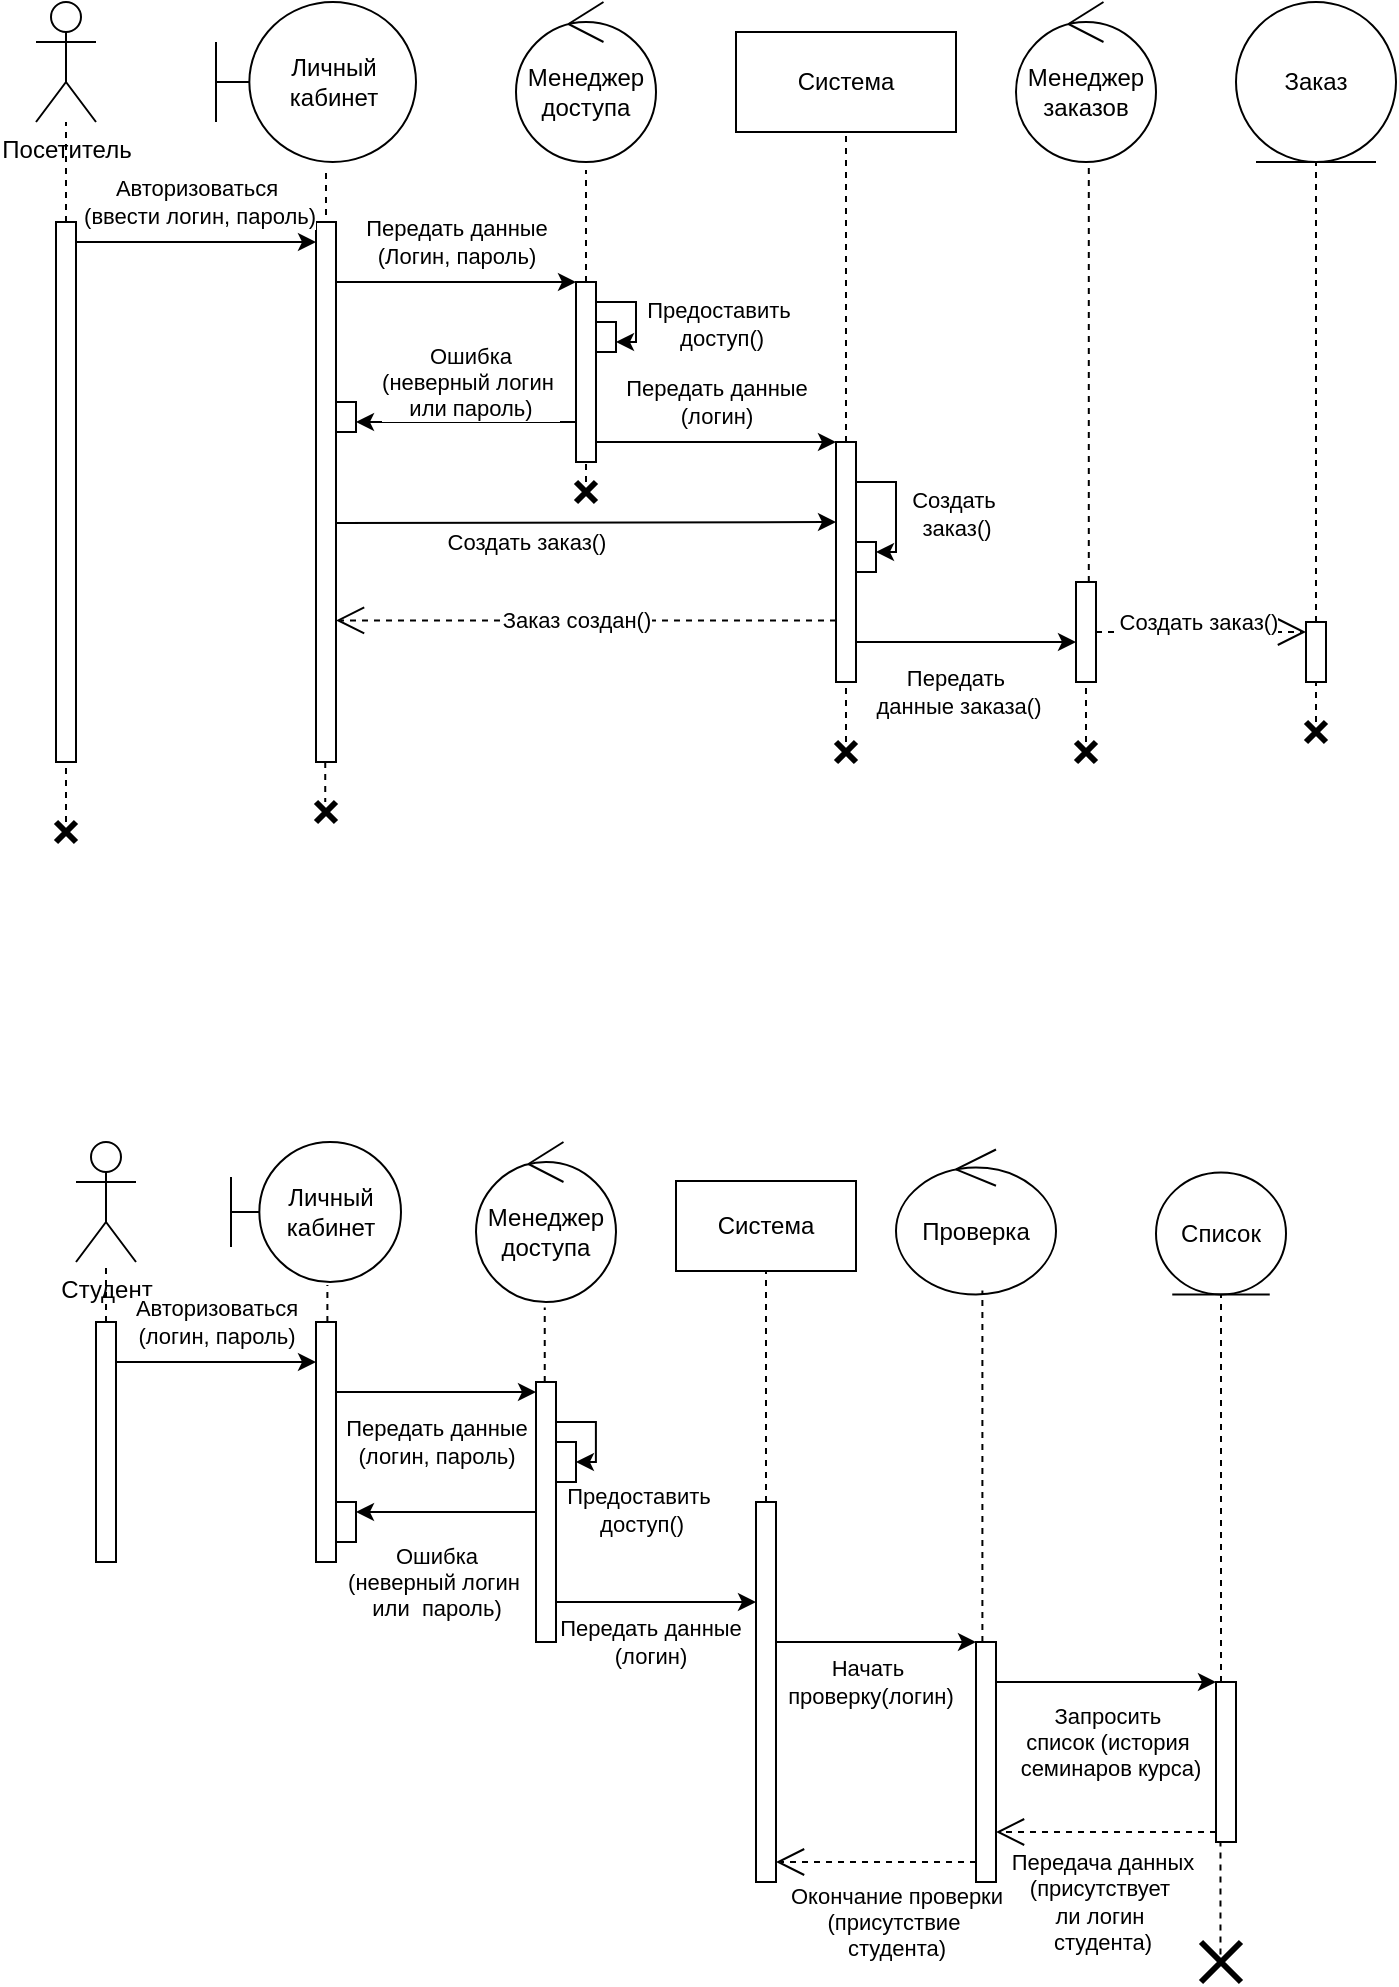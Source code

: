<mxfile version="26.2.7">
  <diagram name="Страница — 1" id="RZIKWlxFGIqXArujWwcm">
    <mxGraphModel dx="1282" dy="598" grid="1" gridSize="10" guides="1" tooltips="1" connect="1" arrows="1" fold="1" page="1" pageScale="1" pageWidth="827" pageHeight="1169" math="0" shadow="0">
      <root>
        <mxCell id="0" />
        <mxCell id="1" parent="0" />
        <mxCell id="fiNiH6XZ2JWNiwSGFFQN-1" value="Посетитель" style="shape=umlActor;verticalLabelPosition=bottom;verticalAlign=top;html=1;outlineConnect=0;" parent="1" vertex="1">
          <mxGeometry x="90" y="80" width="30" height="60" as="geometry" />
        </mxCell>
        <mxCell id="fiNiH6XZ2JWNiwSGFFQN-2" value="Личный кабинет" style="shape=umlBoundary;whiteSpace=wrap;html=1;" parent="1" vertex="1">
          <mxGeometry x="180" y="80" width="100" height="80" as="geometry" />
        </mxCell>
        <mxCell id="fiNiH6XZ2JWNiwSGFFQN-3" value="Менеджер заказов" style="ellipse;shape=umlControl;whiteSpace=wrap;html=1;" parent="1" vertex="1">
          <mxGeometry x="580" y="80" width="70" height="80" as="geometry" />
        </mxCell>
        <mxCell id="fiNiH6XZ2JWNiwSGFFQN-4" value="Система" style="html=1;whiteSpace=wrap;" parent="1" vertex="1">
          <mxGeometry x="440" y="95" width="110" height="50" as="geometry" />
        </mxCell>
        <mxCell id="fiNiH6XZ2JWNiwSGFFQN-5" value="Менеджер доступа" style="ellipse;shape=umlControl;whiteSpace=wrap;html=1;" parent="1" vertex="1">
          <mxGeometry x="330" y="80" width="70" height="80" as="geometry" />
        </mxCell>
        <mxCell id="fiNiH6XZ2JWNiwSGFFQN-6" value="Заказ" style="ellipse;shape=umlEntity;whiteSpace=wrap;html=1;" parent="1" vertex="1">
          <mxGeometry x="690" y="80" width="80" height="80" as="geometry" />
        </mxCell>
        <mxCell id="fiNiH6XZ2JWNiwSGFFQN-7" value="" style="html=1;points=[[0,0,0,0,5],[0,1,0,0,-5],[1,0,0,0,5],[1,1,0,0,-5]];perimeter=orthogonalPerimeter;outlineConnect=0;targetShapes=umlLifeline;portConstraint=eastwest;newEdgeStyle={&quot;curved&quot;:0,&quot;rounded&quot;:0};" parent="1" vertex="1">
          <mxGeometry x="100" y="190" width="10" height="270" as="geometry" />
        </mxCell>
        <mxCell id="fiNiH6XZ2JWNiwSGFFQN-8" value="" style="endArrow=none;dashed=1;html=1;rounded=0;" parent="1" source="fiNiH6XZ2JWNiwSGFFQN-7" target="fiNiH6XZ2JWNiwSGFFQN-1" edge="1">
          <mxGeometry width="50" height="50" relative="1" as="geometry">
            <mxPoint x="150" y="290" as="sourcePoint" />
            <mxPoint x="200" y="240" as="targetPoint" />
          </mxGeometry>
        </mxCell>
        <mxCell id="fiNiH6XZ2JWNiwSGFFQN-9" value="" style="html=1;points=[[0,0,0,0,5],[0,1,0,0,-5],[1,0,0,0,5],[1,1,0,0,-5]];perimeter=orthogonalPerimeter;outlineConnect=0;targetShapes=umlLifeline;portConstraint=eastwest;newEdgeStyle={&quot;curved&quot;:0,&quot;rounded&quot;:0};" parent="1" vertex="1">
          <mxGeometry x="230" y="190" width="10" height="270" as="geometry" />
        </mxCell>
        <mxCell id="fiNiH6XZ2JWNiwSGFFQN-10" value="" style="endArrow=none;dashed=1;html=1;rounded=0;entryX=0.55;entryY=1.038;entryDx=0;entryDy=0;entryPerimeter=0;exitX=0.5;exitY=-0.013;exitDx=0;exitDy=0;exitPerimeter=0;" parent="1" source="fiNiH6XZ2JWNiwSGFFQN-9" target="fiNiH6XZ2JWNiwSGFFQN-2" edge="1">
          <mxGeometry width="50" height="50" relative="1" as="geometry">
            <mxPoint x="115" y="200" as="sourcePoint" />
            <mxPoint x="115" y="150" as="targetPoint" />
          </mxGeometry>
        </mxCell>
        <mxCell id="fiNiH6XZ2JWNiwSGFFQN-11" value="" style="endArrow=classic;html=1;rounded=0;exitX=1;exitY=0;exitDx=0;exitDy=5;exitPerimeter=0;" parent="1" edge="1">
          <mxGeometry width="50" height="50" relative="1" as="geometry">
            <mxPoint x="110" y="200" as="sourcePoint" />
            <mxPoint x="230" y="200" as="targetPoint" />
          </mxGeometry>
        </mxCell>
        <mxCell id="fiNiH6XZ2JWNiwSGFFQN-12" value="Авторизоваться&lt;div&gt;&amp;nbsp;(ввести логин, пароль)&lt;/div&gt;" style="edgeLabel;html=1;align=center;verticalAlign=middle;resizable=0;points=[];" parent="fiNiH6XZ2JWNiwSGFFQN-11" vertex="1" connectable="0">
          <mxGeometry x="0.317" y="-3" relative="1" as="geometry">
            <mxPoint x="-19" y="-23" as="offset" />
          </mxGeometry>
        </mxCell>
        <mxCell id="fiNiH6XZ2JWNiwSGFFQN-19" value="" style="edgeStyle=orthogonalEdgeStyle;rounded=0;orthogonalLoop=1;jettySize=auto;html=1;curved=0;" parent="1" source="fiNiH6XZ2JWNiwSGFFQN-13" target="fiNiH6XZ2JWNiwSGFFQN-18" edge="1">
          <mxGeometry relative="1" as="geometry">
            <Array as="points">
              <mxPoint x="390" y="230" />
              <mxPoint x="390" y="250" />
            </Array>
          </mxGeometry>
        </mxCell>
        <mxCell id="fiNiH6XZ2JWNiwSGFFQN-21" value="Предоставить&lt;div&gt;&amp;nbsp;доступ()&lt;/div&gt;" style="edgeLabel;html=1;align=center;verticalAlign=middle;resizable=0;points=[];" parent="fiNiH6XZ2JWNiwSGFFQN-19" vertex="1" connectable="0">
          <mxGeometry x="-0.213" y="-1" relative="1" as="geometry">
            <mxPoint x="41" y="10" as="offset" />
          </mxGeometry>
        </mxCell>
        <mxCell id="fiNiH6XZ2JWNiwSGFFQN-13" value="" style="html=1;points=[[0,0,0,0,5],[0,1,0,0,-5],[1,0,0,0,5],[1,1,0,0,-5]];perimeter=orthogonalPerimeter;outlineConnect=0;targetShapes=umlLifeline;portConstraint=eastwest;newEdgeStyle={&quot;curved&quot;:0,&quot;rounded&quot;:0};" parent="1" vertex="1">
          <mxGeometry x="360" y="220" width="10" height="90" as="geometry" />
        </mxCell>
        <mxCell id="fiNiH6XZ2JWNiwSGFFQN-14" value="" style="endArrow=none;dashed=1;html=1;rounded=0;" parent="1" source="fiNiH6XZ2JWNiwSGFFQN-13" edge="1">
          <mxGeometry width="50" height="50" relative="1" as="geometry">
            <mxPoint x="245" y="200" as="sourcePoint" />
            <mxPoint x="365" y="164" as="targetPoint" />
          </mxGeometry>
        </mxCell>
        <mxCell id="fiNiH6XZ2JWNiwSGFFQN-15" value="" style="endArrow=classic;html=1;rounded=0;exitX=1;exitY=0;exitDx=0;exitDy=5;exitPerimeter=0;" parent="1" edge="1">
          <mxGeometry width="50" height="50" relative="1" as="geometry">
            <mxPoint x="240" y="220" as="sourcePoint" />
            <mxPoint x="360" y="220" as="targetPoint" />
          </mxGeometry>
        </mxCell>
        <mxCell id="fiNiH6XZ2JWNiwSGFFQN-16" value="Передать данные&lt;div&gt;(Логин, пароль)&lt;/div&gt;" style="edgeLabel;html=1;align=center;verticalAlign=middle;resizable=0;points=[];" parent="fiNiH6XZ2JWNiwSGFFQN-15" vertex="1" connectable="0">
          <mxGeometry x="0.317" y="-3" relative="1" as="geometry">
            <mxPoint x="-19" y="-23" as="offset" />
          </mxGeometry>
        </mxCell>
        <mxCell id="fiNiH6XZ2JWNiwSGFFQN-18" value="" style="html=1;points=[[0,0,0,0,5],[0,1,0,0,-5],[1,0,0,0,5],[1,1,0,0,-5]];perimeter=orthogonalPerimeter;outlineConnect=0;targetShapes=umlLifeline;portConstraint=eastwest;newEdgeStyle={&quot;curved&quot;:0,&quot;rounded&quot;:0};" parent="1" vertex="1">
          <mxGeometry x="370" y="240" width="10" height="15" as="geometry" />
        </mxCell>
        <mxCell id="fiNiH6XZ2JWNiwSGFFQN-22" value="" style="endArrow=classic;html=1;rounded=0;entryX=1;entryY=1;entryDx=0;entryDy=-5;entryPerimeter=0;" parent="1" edge="1">
          <mxGeometry width="50" height="50" relative="1" as="geometry">
            <mxPoint x="360.0" y="290.0" as="sourcePoint" />
            <mxPoint x="250.0" y="290.0" as="targetPoint" />
          </mxGeometry>
        </mxCell>
        <mxCell id="fiNiH6XZ2JWNiwSGFFQN-23" value="Ошибка&lt;div&gt;(неверный логин&amp;nbsp;&lt;/div&gt;&lt;div&gt;или пароль)&lt;/div&gt;" style="edgeLabel;html=1;align=center;verticalAlign=middle;resizable=0;points=[];" parent="fiNiH6XZ2JWNiwSGFFQN-22" vertex="1" connectable="0">
          <mxGeometry x="0.317" y="-3" relative="1" as="geometry">
            <mxPoint x="19" y="-17" as="offset" />
          </mxGeometry>
        </mxCell>
        <mxCell id="fiNiH6XZ2JWNiwSGFFQN-24" value="" style="html=1;points=[[0,0,0,0,5],[0,1,0,0,-5],[1,0,0,0,5],[1,1,0,0,-5]];perimeter=orthogonalPerimeter;outlineConnect=0;targetShapes=umlLifeline;portConstraint=eastwest;newEdgeStyle={&quot;curved&quot;:0,&quot;rounded&quot;:0};" parent="1" vertex="1">
          <mxGeometry x="240" y="280" width="10" height="15" as="geometry" />
        </mxCell>
        <mxCell id="fiNiH6XZ2JWNiwSGFFQN-26" value="" style="endArrow=none;dashed=1;html=1;rounded=0;entryX=0.5;entryY=1;entryDx=0;entryDy=0;" parent="1" source="fiNiH6XZ2JWNiwSGFFQN-27" target="fiNiH6XZ2JWNiwSGFFQN-4" edge="1">
          <mxGeometry width="50" height="50" relative="1" as="geometry">
            <mxPoint x="495" y="280" as="sourcePoint" />
            <mxPoint x="375" y="174" as="targetPoint" />
          </mxGeometry>
        </mxCell>
        <mxCell id="fiNiH6XZ2JWNiwSGFFQN-27" value="" style="html=1;points=[[0,0,0,0,5],[0,1,0,0,-5],[1,0,0,0,5],[1,1,0,0,-5]];perimeter=orthogonalPerimeter;outlineConnect=0;targetShapes=umlLifeline;portConstraint=eastwest;newEdgeStyle={&quot;curved&quot;:0,&quot;rounded&quot;:0};" parent="1" vertex="1">
          <mxGeometry x="490" y="300" width="10" height="120" as="geometry" />
        </mxCell>
        <mxCell id="fiNiH6XZ2JWNiwSGFFQN-28" value="" style="endArrow=open;dashed=1;endFill=0;endSize=12;html=1;rounded=0;exitX=0;exitY=1;exitDx=0;exitDy=-5;exitPerimeter=0;" parent="1" edge="1">
          <mxGeometry width="160" relative="1" as="geometry">
            <mxPoint x="490" y="389.23" as="sourcePoint" />
            <mxPoint x="240" y="389.23" as="targetPoint" />
          </mxGeometry>
        </mxCell>
        <mxCell id="fiNiH6XZ2JWNiwSGFFQN-29" value="Заказ создан()" style="edgeLabel;html=1;align=center;verticalAlign=middle;resizable=0;points=[];" parent="fiNiH6XZ2JWNiwSGFFQN-28" vertex="1" connectable="0">
          <mxGeometry x="0.04" relative="1" as="geometry">
            <mxPoint as="offset" />
          </mxGeometry>
        </mxCell>
        <mxCell id="fiNiH6XZ2JWNiwSGFFQN-30" value="" style="endArrow=classic;html=1;rounded=0;entryX=0;entryY=0.5;entryDx=0;entryDy=0;entryPerimeter=0;" parent="1" edge="1">
          <mxGeometry width="50" height="50" relative="1" as="geometry">
            <mxPoint x="240" y="340.5" as="sourcePoint" />
            <mxPoint x="490" y="340" as="targetPoint" />
          </mxGeometry>
        </mxCell>
        <mxCell id="fiNiH6XZ2JWNiwSGFFQN-31" value="Создать заказ()" style="edgeLabel;html=1;align=center;verticalAlign=middle;resizable=0;points=[];" parent="fiNiH6XZ2JWNiwSGFFQN-30" vertex="1" connectable="0">
          <mxGeometry x="0.317" y="-3" relative="1" as="geometry">
            <mxPoint x="-70" y="7" as="offset" />
          </mxGeometry>
        </mxCell>
        <mxCell id="fiNiH6XZ2JWNiwSGFFQN-32" value="" style="html=1;points=[[0,0,0,0,5],[0,1,0,0,-5],[1,0,0,0,5],[1,1,0,0,-5]];perimeter=orthogonalPerimeter;outlineConnect=0;targetShapes=umlLifeline;portConstraint=eastwest;newEdgeStyle={&quot;curved&quot;:0,&quot;rounded&quot;:0};" parent="1" vertex="1">
          <mxGeometry x="500" y="350" width="10" height="15" as="geometry" />
        </mxCell>
        <mxCell id="fiNiH6XZ2JWNiwSGFFQN-33" value="" style="edgeStyle=orthogonalEdgeStyle;rounded=0;orthogonalLoop=1;jettySize=auto;html=1;curved=0;entryX=1;entryY=0;entryDx=0;entryDy=5;entryPerimeter=0;" parent="1" edge="1" target="fiNiH6XZ2JWNiwSGFFQN-32">
          <mxGeometry relative="1" as="geometry">
            <mxPoint x="500" y="320" as="sourcePoint" />
            <mxPoint x="510" y="340" as="targetPoint" />
            <Array as="points">
              <mxPoint x="520" y="320" />
              <mxPoint x="520" y="355" />
            </Array>
          </mxGeometry>
        </mxCell>
        <mxCell id="fiNiH6XZ2JWNiwSGFFQN-34" value="Создать&amp;nbsp;&lt;div&gt;заказ()&lt;/div&gt;" style="edgeLabel;html=1;align=center;verticalAlign=middle;resizable=0;points=[];" parent="fiNiH6XZ2JWNiwSGFFQN-33" vertex="1" connectable="0">
          <mxGeometry x="-0.213" y="-1" relative="1" as="geometry">
            <mxPoint x="31" y="10" as="offset" />
          </mxGeometry>
        </mxCell>
        <mxCell id="fiNiH6XZ2JWNiwSGFFQN-35" value="" style="html=1;points=[[0,0,0,0,5],[0,1,0,0,-5],[1,0,0,0,5],[1,1,0,0,-5]];perimeter=orthogonalPerimeter;outlineConnect=0;targetShapes=umlLifeline;portConstraint=eastwest;newEdgeStyle={&quot;curved&quot;:0,&quot;rounded&quot;:0};" parent="1" vertex="1">
          <mxGeometry x="610" y="370" width="10" height="50" as="geometry" />
        </mxCell>
        <mxCell id="fiNiH6XZ2JWNiwSGFFQN-36" value="" style="endArrow=none;dashed=1;html=1;rounded=0;entryX=0.52;entryY=1.005;entryDx=0;entryDy=0;entryPerimeter=0;" parent="1" source="fiNiH6XZ2JWNiwSGFFQN-35" target="fiNiH6XZ2JWNiwSGFFQN-3" edge="1">
          <mxGeometry width="50" height="50" relative="1" as="geometry">
            <mxPoint x="505" y="330" as="sourcePoint" />
            <mxPoint x="505" y="155" as="targetPoint" />
          </mxGeometry>
        </mxCell>
        <mxCell id="fiNiH6XZ2JWNiwSGFFQN-37" value="" style="edgeStyle=orthogonalEdgeStyle;rounded=0;orthogonalLoop=1;jettySize=auto;html=1;curved=0;entryX=0;entryY=0;entryDx=0;entryDy=5;entryPerimeter=0;" parent="1" source="fiNiH6XZ2JWNiwSGFFQN-27" edge="1">
          <mxGeometry relative="1" as="geometry">
            <mxPoint x="520" y="500" as="sourcePoint" />
            <mxPoint x="610" y="400.0" as="targetPoint" />
            <Array as="points">
              <mxPoint x="510" y="400" />
              <mxPoint x="510" y="400" />
            </Array>
          </mxGeometry>
        </mxCell>
        <mxCell id="fiNiH6XZ2JWNiwSGFFQN-38" value="Передать&amp;nbsp;&lt;div&gt;данные заказа()&lt;/div&gt;" style="edgeLabel;html=1;align=center;verticalAlign=middle;resizable=0;points=[];" parent="fiNiH6XZ2JWNiwSGFFQN-37" vertex="1" connectable="0">
          <mxGeometry x="-0.213" y="-1" relative="1" as="geometry">
            <mxPoint x="7" y="24" as="offset" />
          </mxGeometry>
        </mxCell>
        <mxCell id="fiNiH6XZ2JWNiwSGFFQN-39" value="" style="html=1;points=[[0,0,0,0,5],[0,1,0,0,-5],[1,0,0,0,5],[1,1,0,0,-5]];perimeter=orthogonalPerimeter;outlineConnect=0;targetShapes=umlLifeline;portConstraint=eastwest;newEdgeStyle={&quot;curved&quot;:0,&quot;rounded&quot;:0};" parent="1" vertex="1">
          <mxGeometry x="725" y="390" width="10" height="30" as="geometry" />
        </mxCell>
        <mxCell id="fiNiH6XZ2JWNiwSGFFQN-43" value="" style="endArrow=open;dashed=1;endFill=0;endSize=12;html=1;rounded=0;entryX=0;entryY=0;entryDx=0;entryDy=5;entryPerimeter=0;" parent="1" source="fiNiH6XZ2JWNiwSGFFQN-35" target="fiNiH6XZ2JWNiwSGFFQN-39" edge="1">
          <mxGeometry width="160" relative="1" as="geometry">
            <mxPoint x="500" y="364.6" as="sourcePoint" />
            <mxPoint x="120" y="364.6" as="targetPoint" />
          </mxGeometry>
        </mxCell>
        <mxCell id="fiNiH6XZ2JWNiwSGFFQN-44" value="Создать заказ()" style="edgeLabel;html=1;align=center;verticalAlign=middle;resizable=0;points=[];" parent="fiNiH6XZ2JWNiwSGFFQN-43" vertex="1" connectable="0">
          <mxGeometry x="0.04" relative="1" as="geometry">
            <mxPoint x="-4" y="-5" as="offset" />
          </mxGeometry>
        </mxCell>
        <mxCell id="fiNiH6XZ2JWNiwSGFFQN-45" value="" style="endArrow=none;dashed=1;html=1;rounded=0;entryX=0.5;entryY=1;entryDx=0;entryDy=0;" parent="1" source="fiNiH6XZ2JWNiwSGFFQN-39" target="fiNiH6XZ2JWNiwSGFFQN-6" edge="1">
          <mxGeometry width="50" height="50" relative="1" as="geometry">
            <mxPoint x="626" y="380" as="sourcePoint" />
            <mxPoint x="626" y="170" as="targetPoint" />
          </mxGeometry>
        </mxCell>
        <mxCell id="eAk17pfjXDm7x7rmT6Pb-1" value="Студент" style="shape=umlActor;verticalLabelPosition=bottom;verticalAlign=top;html=1;outlineConnect=0;" vertex="1" parent="1">
          <mxGeometry x="110" y="650" width="30" height="60" as="geometry" />
        </mxCell>
        <mxCell id="eAk17pfjXDm7x7rmT6Pb-5" value="Личный кабинет" style="shape=umlBoundary;whiteSpace=wrap;html=1;" vertex="1" parent="1">
          <mxGeometry x="187.5" y="650" width="85" height="70" as="geometry" />
        </mxCell>
        <mxCell id="eAk17pfjXDm7x7rmT6Pb-6" value="Менеджер доступа" style="ellipse;shape=umlControl;whiteSpace=wrap;html=1;" vertex="1" parent="1">
          <mxGeometry x="310" y="650" width="70" height="80" as="geometry" />
        </mxCell>
        <mxCell id="eAk17pfjXDm7x7rmT6Pb-8" value="Проверка" style="ellipse;shape=umlControl;whiteSpace=wrap;html=1;" vertex="1" parent="1">
          <mxGeometry x="520" y="653.75" width="80" height="72.5" as="geometry" />
        </mxCell>
        <mxCell id="eAk17pfjXDm7x7rmT6Pb-9" value="Список" style="ellipse;shape=umlEntity;whiteSpace=wrap;html=1;" vertex="1" parent="1">
          <mxGeometry x="650" y="665.25" width="65" height="61" as="geometry" />
        </mxCell>
        <mxCell id="eAk17pfjXDm7x7rmT6Pb-10" value="" style="html=1;points=[[0,0,0,0,5],[0,1,0,0,-5],[1,0,0,0,5],[1,1,0,0,-5]];perimeter=orthogonalPerimeter;outlineConnect=0;targetShapes=umlLifeline;portConstraint=eastwest;newEdgeStyle={&quot;curved&quot;:0,&quot;rounded&quot;:0};" vertex="1" parent="1">
          <mxGeometry x="120" y="740" width="10" height="120" as="geometry" />
        </mxCell>
        <mxCell id="eAk17pfjXDm7x7rmT6Pb-11" value="" style="endArrow=none;dashed=1;html=1;rounded=0;" edge="1" parent="1" source="eAk17pfjXDm7x7rmT6Pb-10" target="eAk17pfjXDm7x7rmT6Pb-1">
          <mxGeometry width="50" height="50" relative="1" as="geometry">
            <mxPoint x="190" y="880" as="sourcePoint" />
            <mxPoint x="240" y="830" as="targetPoint" />
          </mxGeometry>
        </mxCell>
        <mxCell id="eAk17pfjXDm7x7rmT6Pb-12" value="" style="html=1;points=[[0,0,0,0,5],[0,1,0,0,-5],[1,0,0,0,5],[1,1,0,0,-5]];perimeter=orthogonalPerimeter;outlineConnect=0;targetShapes=umlLifeline;portConstraint=eastwest;newEdgeStyle={&quot;curved&quot;:0,&quot;rounded&quot;:0};" vertex="1" parent="1">
          <mxGeometry x="230" y="740" width="10" height="120" as="geometry" />
        </mxCell>
        <mxCell id="eAk17pfjXDm7x7rmT6Pb-13" value="" style="endArrow=none;dashed=1;html=1;rounded=0;entryX=0.567;entryY=1.022;entryDx=0;entryDy=0;entryPerimeter=0;" edge="1" parent="1" source="eAk17pfjXDm7x7rmT6Pb-12" target="eAk17pfjXDm7x7rmT6Pb-5">
          <mxGeometry width="50" height="50" relative="1" as="geometry">
            <mxPoint x="135" y="750" as="sourcePoint" />
            <mxPoint x="135" y="720" as="targetPoint" />
          </mxGeometry>
        </mxCell>
        <mxCell id="eAk17pfjXDm7x7rmT6Pb-14" value="" style="endArrow=classic;html=1;rounded=0;" edge="1" parent="1" source="eAk17pfjXDm7x7rmT6Pb-10">
          <mxGeometry width="50" height="50" relative="1" as="geometry">
            <mxPoint x="280" y="810" as="sourcePoint" />
            <mxPoint x="230" y="760" as="targetPoint" />
          </mxGeometry>
        </mxCell>
        <mxCell id="eAk17pfjXDm7x7rmT6Pb-15" value="Авторизоваться&lt;div&gt;(логин, пароль)&lt;/div&gt;" style="edgeLabel;html=1;align=center;verticalAlign=middle;resizable=0;points=[];" vertex="1" connectable="0" parent="eAk17pfjXDm7x7rmT6Pb-14">
          <mxGeometry x="-0.138" relative="1" as="geometry">
            <mxPoint x="7" y="-20" as="offset" />
          </mxGeometry>
        </mxCell>
        <mxCell id="eAk17pfjXDm7x7rmT6Pb-16" value="" style="endArrow=none;dashed=1;html=1;rounded=0;entryX=0.491;entryY=1.035;entryDx=0;entryDy=0;entryPerimeter=0;" edge="1" parent="1" source="eAk17pfjXDm7x7rmT6Pb-17" target="eAk17pfjXDm7x7rmT6Pb-6">
          <mxGeometry width="50" height="50" relative="1" as="geometry">
            <mxPoint x="344" y="750" as="sourcePoint" />
            <mxPoint x="246" y="732" as="targetPoint" />
          </mxGeometry>
        </mxCell>
        <mxCell id="eAk17pfjXDm7x7rmT6Pb-17" value="" style="html=1;points=[[0,0,0,0,5],[0,1,0,0,-5],[1,0,0,0,5],[1,1,0,0,-5]];perimeter=orthogonalPerimeter;outlineConnect=0;targetShapes=umlLifeline;portConstraint=eastwest;newEdgeStyle={&quot;curved&quot;:0,&quot;rounded&quot;:0};" vertex="1" parent="1">
          <mxGeometry x="340" y="770" width="10" height="130" as="geometry" />
        </mxCell>
        <mxCell id="eAk17pfjXDm7x7rmT6Pb-18" value="" style="endArrow=classic;html=1;rounded=0;entryX=0;entryY=0;entryDx=0;entryDy=5;entryPerimeter=0;" edge="1" parent="1" source="eAk17pfjXDm7x7rmT6Pb-12" target="eAk17pfjXDm7x7rmT6Pb-17">
          <mxGeometry width="50" height="50" relative="1" as="geometry">
            <mxPoint x="270" y="800" as="sourcePoint" />
            <mxPoint x="240" y="770" as="targetPoint" />
            <Array as="points" />
          </mxGeometry>
        </mxCell>
        <mxCell id="eAk17pfjXDm7x7rmT6Pb-19" value="Передать данные&lt;br&gt;&lt;div&gt;(логин, пароль)&lt;/div&gt;" style="edgeLabel;html=1;align=center;verticalAlign=middle;resizable=0;points=[];" vertex="1" connectable="0" parent="eAk17pfjXDm7x7rmT6Pb-18">
          <mxGeometry x="-0.138" relative="1" as="geometry">
            <mxPoint x="7" y="25" as="offset" />
          </mxGeometry>
        </mxCell>
        <mxCell id="eAk17pfjXDm7x7rmT6Pb-21" value="" style="html=1;points=[[0,0,0,0,5],[0,1,0,0,-5],[1,0,0,0,5],[1,1,0,0,-5]];perimeter=orthogonalPerimeter;outlineConnect=0;targetShapes=umlLifeline;portConstraint=eastwest;newEdgeStyle={&quot;curved&quot;:0,&quot;rounded&quot;:0};" vertex="1" parent="1">
          <mxGeometry x="350" y="800" width="10" height="20" as="geometry" />
        </mxCell>
        <mxCell id="eAk17pfjXDm7x7rmT6Pb-22" value="" style="edgeStyle=orthogonalEdgeStyle;rounded=0;orthogonalLoop=1;jettySize=auto;html=1;curved=0;" edge="1" parent="1">
          <mxGeometry relative="1" as="geometry">
            <Array as="points">
              <mxPoint x="369.96" y="789.98" />
              <mxPoint x="369.96" y="809.98" />
            </Array>
            <mxPoint x="349.96" y="789.98" as="sourcePoint" />
            <mxPoint x="359.96" y="809.98" as="targetPoint" />
          </mxGeometry>
        </mxCell>
        <mxCell id="eAk17pfjXDm7x7rmT6Pb-23" value="Предоставить&lt;div&gt;&amp;nbsp;доступ()&lt;/div&gt;" style="edgeLabel;html=1;align=center;verticalAlign=middle;resizable=0;points=[];" vertex="1" connectable="0" parent="eAk17pfjXDm7x7rmT6Pb-22">
          <mxGeometry x="-0.213" y="-1" relative="1" as="geometry">
            <mxPoint x="21" y="43" as="offset" />
          </mxGeometry>
        </mxCell>
        <mxCell id="eAk17pfjXDm7x7rmT6Pb-24" value="" style="html=1;points=[[0,0,0,0,5],[0,1,0,0,-5],[1,0,0,0,5],[1,1,0,0,-5]];perimeter=orthogonalPerimeter;outlineConnect=0;targetShapes=umlLifeline;portConstraint=eastwest;newEdgeStyle={&quot;curved&quot;:0,&quot;rounded&quot;:0};" vertex="1" parent="1">
          <mxGeometry x="240" y="830" width="10" height="20" as="geometry" />
        </mxCell>
        <mxCell id="eAk17pfjXDm7x7rmT6Pb-25" value="" style="endArrow=classic;html=1;rounded=0;entryX=1;entryY=0;entryDx=0;entryDy=5;entryPerimeter=0;" edge="1" parent="1" source="eAk17pfjXDm7x7rmT6Pb-17" target="eAk17pfjXDm7x7rmT6Pb-24">
          <mxGeometry width="50" height="50" relative="1" as="geometry">
            <mxPoint x="240" y="950" as="sourcePoint" />
            <mxPoint x="340" y="950" as="targetPoint" />
            <Array as="points" />
          </mxGeometry>
        </mxCell>
        <mxCell id="eAk17pfjXDm7x7rmT6Pb-26" value="Ошибка&lt;div&gt;(неверный логин&amp;nbsp;&lt;/div&gt;&lt;div&gt;или&amp;nbsp; пароль)&lt;/div&gt;" style="edgeLabel;html=1;align=center;verticalAlign=middle;resizable=0;points=[];" vertex="1" connectable="0" parent="eAk17pfjXDm7x7rmT6Pb-25">
          <mxGeometry x="-0.138" relative="1" as="geometry">
            <mxPoint x="-11" y="35" as="offset" />
          </mxGeometry>
        </mxCell>
        <mxCell id="eAk17pfjXDm7x7rmT6Pb-27" value="" style="endArrow=none;dashed=1;html=1;rounded=0;entryX=0.54;entryY=0.973;entryDx=0;entryDy=0;entryPerimeter=0;" edge="1" parent="1" source="eAk17pfjXDm7x7rmT6Pb-28" target="eAk17pfjXDm7x7rmT6Pb-8">
          <mxGeometry width="50" height="50" relative="1" as="geometry">
            <mxPoint x="577" y="800" as="sourcePoint" />
            <mxPoint x="590" y="760" as="targetPoint" />
          </mxGeometry>
        </mxCell>
        <mxCell id="eAk17pfjXDm7x7rmT6Pb-28" value="" style="html=1;points=[[0,0,0,0,5],[0,1,0,0,-5],[1,0,0,0,5],[1,1,0,0,-5]];perimeter=orthogonalPerimeter;outlineConnect=0;targetShapes=umlLifeline;portConstraint=eastwest;newEdgeStyle={&quot;curved&quot;:0,&quot;rounded&quot;:0};" vertex="1" parent="1">
          <mxGeometry x="560" y="900" width="10" height="120" as="geometry" />
        </mxCell>
        <mxCell id="eAk17pfjXDm7x7rmT6Pb-31" value="Система" style="html=1;whiteSpace=wrap;" vertex="1" parent="1">
          <mxGeometry x="410" y="669.5" width="90" height="45" as="geometry" />
        </mxCell>
        <mxCell id="eAk17pfjXDm7x7rmT6Pb-32" value="" style="html=1;points=[[0,0,0,0,5],[0,1,0,0,-5],[1,0,0,0,5],[1,1,0,0,-5]];perimeter=orthogonalPerimeter;outlineConnect=0;targetShapes=umlLifeline;portConstraint=eastwest;newEdgeStyle={&quot;curved&quot;:0,&quot;rounded&quot;:0};" vertex="1" parent="1">
          <mxGeometry x="450" y="830" width="10" height="190" as="geometry" />
        </mxCell>
        <mxCell id="eAk17pfjXDm7x7rmT6Pb-33" value="" style="endArrow=none;dashed=1;html=1;rounded=0;entryX=0.5;entryY=1;entryDx=0;entryDy=0;" edge="1" parent="1" source="eAk17pfjXDm7x7rmT6Pb-32" target="eAk17pfjXDm7x7rmT6Pb-31">
          <mxGeometry width="50" height="50" relative="1" as="geometry">
            <mxPoint x="354" y="780" as="sourcePoint" />
            <mxPoint x="354" y="743" as="targetPoint" />
          </mxGeometry>
        </mxCell>
        <mxCell id="eAk17pfjXDm7x7rmT6Pb-34" value="" style="endArrow=classic;html=1;rounded=0;" edge="1" parent="1" source="fiNiH6XZ2JWNiwSGFFQN-13" target="fiNiH6XZ2JWNiwSGFFQN-27">
          <mxGeometry width="50" height="50" relative="1" as="geometry">
            <mxPoint x="370" y="285" as="sourcePoint" />
            <mxPoint x="260" y="285" as="targetPoint" />
          </mxGeometry>
        </mxCell>
        <mxCell id="eAk17pfjXDm7x7rmT6Pb-35" value="Передать данные&lt;div&gt;(логин)&lt;/div&gt;" style="edgeLabel;html=1;align=center;verticalAlign=middle;resizable=0;points=[];" vertex="1" connectable="0" parent="eAk17pfjXDm7x7rmT6Pb-34">
          <mxGeometry x="0.317" y="-3" relative="1" as="geometry">
            <mxPoint x="-19" y="-23" as="offset" />
          </mxGeometry>
        </mxCell>
        <mxCell id="eAk17pfjXDm7x7rmT6Pb-36" value="" style="endArrow=classic;html=1;rounded=0;" edge="1" parent="1" target="eAk17pfjXDm7x7rmT6Pb-32">
          <mxGeometry width="50" height="50" relative="1" as="geometry">
            <mxPoint x="350" y="880" as="sourcePoint" />
            <mxPoint x="440" y="880" as="targetPoint" />
          </mxGeometry>
        </mxCell>
        <mxCell id="eAk17pfjXDm7x7rmT6Pb-37" value="Передать данные&lt;div&gt;(логин)&lt;/div&gt;" style="edgeLabel;html=1;align=center;verticalAlign=middle;resizable=0;points=[];" vertex="1" connectable="0" parent="eAk17pfjXDm7x7rmT6Pb-36">
          <mxGeometry x="0.317" y="-3" relative="1" as="geometry">
            <mxPoint x="-19" y="17" as="offset" />
          </mxGeometry>
        </mxCell>
        <mxCell id="eAk17pfjXDm7x7rmT6Pb-38" value="" style="endArrow=classic;html=1;rounded=0;" edge="1" parent="1">
          <mxGeometry width="50" height="50" relative="1" as="geometry">
            <mxPoint x="460" y="900" as="sourcePoint" />
            <mxPoint x="560" y="900" as="targetPoint" />
          </mxGeometry>
        </mxCell>
        <mxCell id="eAk17pfjXDm7x7rmT6Pb-39" value="Начать&amp;nbsp;&lt;div&gt;проверку(логин)&lt;/div&gt;" style="edgeLabel;html=1;align=center;verticalAlign=middle;resizable=0;points=[];" vertex="1" connectable="0" parent="eAk17pfjXDm7x7rmT6Pb-38">
          <mxGeometry x="0.317" y="-3" relative="1" as="geometry">
            <mxPoint x="-19" y="17" as="offset" />
          </mxGeometry>
        </mxCell>
        <mxCell id="eAk17pfjXDm7x7rmT6Pb-40" value="" style="endArrow=classic;html=1;rounded=0;" edge="1" parent="1" source="eAk17pfjXDm7x7rmT6Pb-28">
          <mxGeometry width="50" height="50" relative="1" as="geometry">
            <mxPoint x="515" y="990" as="sourcePoint" />
            <mxPoint x="680" y="920" as="targetPoint" />
          </mxGeometry>
        </mxCell>
        <mxCell id="eAk17pfjXDm7x7rmT6Pb-41" value="Запросить&amp;nbsp;&lt;div&gt;список (история&amp;nbsp;&lt;/div&gt;&lt;div&gt;семинаров курса)&lt;/div&gt;" style="edgeLabel;html=1;align=center;verticalAlign=middle;resizable=0;points=[];" vertex="1" connectable="0" parent="eAk17pfjXDm7x7rmT6Pb-40">
          <mxGeometry x="0.317" y="-3" relative="1" as="geometry">
            <mxPoint x="-16" y="27" as="offset" />
          </mxGeometry>
        </mxCell>
        <mxCell id="eAk17pfjXDm7x7rmT6Pb-42" value="" style="html=1;points=[[0,0,0,0,5],[0,1,0,0,-5],[1,0,0,0,5],[1,1,0,0,-5]];perimeter=orthogonalPerimeter;outlineConnect=0;targetShapes=umlLifeline;portConstraint=eastwest;newEdgeStyle={&quot;curved&quot;:0,&quot;rounded&quot;:0};" vertex="1" parent="1">
          <mxGeometry x="680" y="920" width="10" height="80" as="geometry" />
        </mxCell>
        <mxCell id="eAk17pfjXDm7x7rmT6Pb-43" value="" style="endArrow=none;dashed=1;html=1;rounded=0;entryX=0.5;entryY=1;entryDx=0;entryDy=0;" edge="1" parent="1" source="eAk17pfjXDm7x7rmT6Pb-42" target="eAk17pfjXDm7x7rmT6Pb-9">
          <mxGeometry width="50" height="50" relative="1" as="geometry">
            <mxPoint x="573" y="910" as="sourcePoint" />
            <mxPoint x="573" y="734" as="targetPoint" />
          </mxGeometry>
        </mxCell>
        <mxCell id="eAk17pfjXDm7x7rmT6Pb-45" value="" style="endArrow=none;dashed=1;html=1;rounded=0;exitX=0.487;exitY=0.313;exitDx=0;exitDy=0;exitPerimeter=0;" edge="1" parent="1" source="eAk17pfjXDm7x7rmT6Pb-46" target="eAk17pfjXDm7x7rmT6Pb-42">
          <mxGeometry width="50" height="50" relative="1" as="geometry">
            <mxPoint x="673" y="970" as="sourcePoint" />
            <mxPoint x="683" y="740" as="targetPoint" />
          </mxGeometry>
        </mxCell>
        <mxCell id="eAk17pfjXDm7x7rmT6Pb-46" value="" style="shape=umlDestroy;whiteSpace=wrap;html=1;strokeWidth=3;targetShapes=umlLifeline;" vertex="1" parent="1">
          <mxGeometry x="672.5" y="1050" width="20" height="20" as="geometry" />
        </mxCell>
        <mxCell id="eAk17pfjXDm7x7rmT6Pb-47" value="" style="endArrow=open;dashed=1;endFill=0;endSize=12;html=1;rounded=0;exitX=0;exitY=1;exitDx=0;exitDy=-5;exitPerimeter=0;" edge="1" parent="1" source="eAk17pfjXDm7x7rmT6Pb-42" target="eAk17pfjXDm7x7rmT6Pb-28">
          <mxGeometry width="160" relative="1" as="geometry">
            <mxPoint x="755" y="1160" as="sourcePoint" />
            <mxPoint x="375" y="1160" as="targetPoint" />
          </mxGeometry>
        </mxCell>
        <mxCell id="eAk17pfjXDm7x7rmT6Pb-48" value="Передача данных&lt;div&gt;(присутствует&amp;nbsp;&lt;/div&gt;&lt;div&gt;ли логин&amp;nbsp;&lt;/div&gt;&lt;div&gt;студента)&lt;/div&gt;" style="edgeLabel;html=1;align=center;verticalAlign=middle;resizable=0;points=[];" vertex="1" connectable="0" parent="eAk17pfjXDm7x7rmT6Pb-47">
          <mxGeometry x="0.04" relative="1" as="geometry">
            <mxPoint y="35" as="offset" />
          </mxGeometry>
        </mxCell>
        <mxCell id="eAk17pfjXDm7x7rmT6Pb-51" value="" style="endArrow=open;dashed=1;endFill=0;endSize=12;html=1;rounded=0;" edge="1" parent="1">
          <mxGeometry width="160" relative="1" as="geometry">
            <mxPoint x="560" y="1010" as="sourcePoint" />
            <mxPoint x="460" y="1010" as="targetPoint" />
          </mxGeometry>
        </mxCell>
        <mxCell id="eAk17pfjXDm7x7rmT6Pb-52" value="Окончание проверки&lt;div&gt;(присутствие&amp;nbsp;&lt;/div&gt;&lt;div&gt;студента)&lt;/div&gt;" style="edgeLabel;html=1;align=center;verticalAlign=middle;resizable=0;points=[];" vertex="1" connectable="0" parent="eAk17pfjXDm7x7rmT6Pb-51">
          <mxGeometry x="0.04" relative="1" as="geometry">
            <mxPoint x="12" y="30" as="offset" />
          </mxGeometry>
        </mxCell>
        <mxCell id="eAk17pfjXDm7x7rmT6Pb-59" value="" style="endArrow=none;dashed=1;html=1;rounded=0;" edge="1" parent="1" target="fiNiH6XZ2JWNiwSGFFQN-13">
          <mxGeometry width="50" height="50" relative="1" as="geometry">
            <mxPoint x="365" y="320" as="sourcePoint" />
            <mxPoint x="505" y="155" as="targetPoint" />
          </mxGeometry>
        </mxCell>
        <mxCell id="eAk17pfjXDm7x7rmT6Pb-60" value="" style="shape=umlDestroy;whiteSpace=wrap;html=1;strokeWidth=3;targetShapes=umlLifeline;" vertex="1" parent="1">
          <mxGeometry x="360" y="320" width="10" height="10" as="geometry" />
        </mxCell>
        <mxCell id="eAk17pfjXDm7x7rmT6Pb-61" value="" style="endArrow=none;dashed=1;html=1;rounded=0;" edge="1" parent="1" target="fiNiH6XZ2JWNiwSGFFQN-27">
          <mxGeometry width="50" height="50" relative="1" as="geometry">
            <mxPoint x="495" y="450" as="sourcePoint" />
            <mxPoint x="505" y="155" as="targetPoint" />
          </mxGeometry>
        </mxCell>
        <mxCell id="eAk17pfjXDm7x7rmT6Pb-62" value="" style="shape=umlDestroy;whiteSpace=wrap;html=1;strokeWidth=3;targetShapes=umlLifeline;" vertex="1" parent="1">
          <mxGeometry x="490" y="450" width="10" height="10" as="geometry" />
        </mxCell>
        <mxCell id="eAk17pfjXDm7x7rmT6Pb-63" value="" style="endArrow=none;dashed=1;html=1;rounded=0;" edge="1" parent="1">
          <mxGeometry width="50" height="50" relative="1" as="geometry">
            <mxPoint x="234.62" y="460" as="sourcePoint" />
            <mxPoint x="234.62" y="480" as="targetPoint" />
          </mxGeometry>
        </mxCell>
        <mxCell id="eAk17pfjXDm7x7rmT6Pb-64" value="" style="shape=umlDestroy;whiteSpace=wrap;html=1;strokeWidth=3;targetShapes=umlLifeline;" vertex="1" parent="1">
          <mxGeometry x="230" y="480" width="10" height="10" as="geometry" />
        </mxCell>
        <mxCell id="eAk17pfjXDm7x7rmT6Pb-65" value="" style="endArrow=none;dashed=1;html=1;rounded=0;entryX=0.5;entryY=1;entryDx=0;entryDy=0;entryPerimeter=0;" edge="1" parent="1" target="fiNiH6XZ2JWNiwSGFFQN-35">
          <mxGeometry width="50" height="50" relative="1" as="geometry">
            <mxPoint x="615" y="450" as="sourcePoint" />
            <mxPoint x="515" y="440" as="targetPoint" />
          </mxGeometry>
        </mxCell>
        <mxCell id="eAk17pfjXDm7x7rmT6Pb-66" value="" style="shape=umlDestroy;whiteSpace=wrap;html=1;strokeWidth=3;targetShapes=umlLifeline;" vertex="1" parent="1">
          <mxGeometry x="610" y="450" width="10" height="10" as="geometry" />
        </mxCell>
        <mxCell id="eAk17pfjXDm7x7rmT6Pb-67" value="" style="endArrow=none;dashed=1;html=1;rounded=0;" edge="1" parent="1" target="fiNiH6XZ2JWNiwSGFFQN-39">
          <mxGeometry width="50" height="50" relative="1" as="geometry">
            <mxPoint x="730" y="440" as="sourcePoint" />
            <mxPoint x="525" y="450" as="targetPoint" />
          </mxGeometry>
        </mxCell>
        <mxCell id="eAk17pfjXDm7x7rmT6Pb-68" value="" style="shape=umlDestroy;whiteSpace=wrap;html=1;strokeWidth=3;targetShapes=umlLifeline;" vertex="1" parent="1">
          <mxGeometry x="725" y="440" width="10" height="10" as="geometry" />
        </mxCell>
        <mxCell id="eAk17pfjXDm7x7rmT6Pb-69" value="" style="endArrow=none;dashed=1;html=1;rounded=0;" edge="1" parent="1" target="fiNiH6XZ2JWNiwSGFFQN-7">
          <mxGeometry width="50" height="50" relative="1" as="geometry">
            <mxPoint x="105" y="490" as="sourcePoint" />
            <mxPoint x="535" y="460" as="targetPoint" />
          </mxGeometry>
        </mxCell>
        <mxCell id="eAk17pfjXDm7x7rmT6Pb-70" value="" style="shape=umlDestroy;whiteSpace=wrap;html=1;strokeWidth=3;targetShapes=umlLifeline;" vertex="1" parent="1">
          <mxGeometry x="100" y="490" width="10" height="10" as="geometry" />
        </mxCell>
      </root>
    </mxGraphModel>
  </diagram>
</mxfile>
